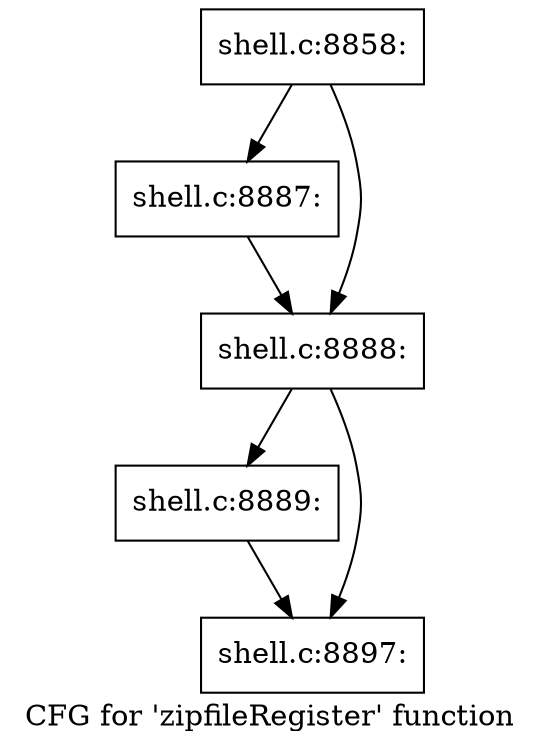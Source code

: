 digraph "CFG for 'zipfileRegister' function" {
	label="CFG for 'zipfileRegister' function";

	Node0x5602769f41e0 [shape=record,label="{shell.c:8858:}"];
	Node0x5602769f41e0 -> Node0x5602763a7490;
	Node0x5602769f41e0 -> Node0x5602763b2b70;
	Node0x5602763a7490 [shape=record,label="{shell.c:8887:}"];
	Node0x5602763a7490 -> Node0x5602763b2b70;
	Node0x5602763b2b70 [shape=record,label="{shell.c:8888:}"];
	Node0x5602763b2b70 -> Node0x5602763a73f0;
	Node0x5602763b2b70 -> Node0x5602763a6f30;
	Node0x5602763a73f0 [shape=record,label="{shell.c:8889:}"];
	Node0x5602763a73f0 -> Node0x5602763a6f30;
	Node0x5602763a6f30 [shape=record,label="{shell.c:8897:}"];
}
